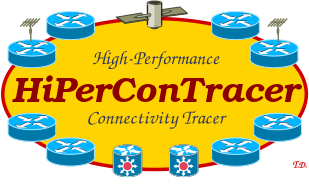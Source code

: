 <?xml version="1.0" encoding="UTF-8"?>
<dia:diagram xmlns:dia="http://www.lysator.liu.se/~alla/dia/">
  <dia:layer name="Rahmen" visible="false" connectable="false" active="true">
    <dia:object type="Standard - Box" version="0" id="O0">
      <dia:attribute name="obj_pos">
        <dia:point val="1.15,0.8"/>
      </dia:attribute>
      <dia:attribute name="obj_bb">
        <dia:rectangle val="1.15,0.8;5.7,3.4"/>
      </dia:attribute>
      <dia:attribute name="elem_corner">
        <dia:point val="1.15,0.8"/>
      </dia:attribute>
      <dia:attribute name="elem_width">
        <dia:real val="4.55"/>
      </dia:attribute>
      <dia:attribute name="elem_height">
        <dia:real val="2.6"/>
      </dia:attribute>
      <dia:attribute name="border_width">
        <dia:real val="1.175e-38"/>
      </dia:attribute>
      <dia:attribute name="border_color">
        <dia:color val="#eeeeeeff"/>
      </dia:attribute>
      <dia:attribute name="inner_color">
        <dia:color val="#eeeeeeff"/>
      </dia:attribute>
      <dia:attribute name="show_background">
        <dia:boolean val="true"/>
      </dia:attribute>
    </dia:object>
    <dia:group>
      <dia:attribute name="meta">
        <dia:composite type="dict"/>
      </dia:attribute>
      <dia:attribute name="matrix"/>
      <dia:object type="Standard - Line" version="0" id="O1">
        <dia:attribute name="obj_pos">
          <dia:point val="1.25,1.8"/>
        </dia:attribute>
        <dia:attribute name="obj_bb">
          <dia:rectangle val="1.245,1.795;5.63,1.805"/>
        </dia:attribute>
        <dia:attribute name="conn_endpoints">
          <dia:point val="1.25,1.8"/>
          <dia:point val="5.625,1.8"/>
        </dia:attribute>
        <dia:attribute name="numcp">
          <dia:int val="1"/>
        </dia:attribute>
        <dia:attribute name="line_color">
          <dia:color val="#eeeeeeff"/>
        </dia:attribute>
        <dia:attribute name="line_width">
          <dia:real val="0.01"/>
        </dia:attribute>
      </dia:object>
      <dia:object type="Standard - Line" version="0" id="O2">
        <dia:attribute name="obj_pos">
          <dia:point val="1.25,2.425"/>
        </dia:attribute>
        <dia:attribute name="obj_bb">
          <dia:rectangle val="1.245,2.42;5.63,2.43"/>
        </dia:attribute>
        <dia:attribute name="conn_endpoints">
          <dia:point val="1.25,2.425"/>
          <dia:point val="5.625,2.425"/>
        </dia:attribute>
        <dia:attribute name="numcp">
          <dia:int val="1"/>
        </dia:attribute>
        <dia:attribute name="line_color">
          <dia:color val="#eeeeeeff"/>
        </dia:attribute>
        <dia:attribute name="line_width">
          <dia:real val="0.01"/>
        </dia:attribute>
      </dia:object>
      <dia:object type="Standard - Line" version="0" id="O3">
        <dia:attribute name="obj_pos">
          <dia:point val="1.25,1.1"/>
        </dia:attribute>
        <dia:attribute name="obj_bb">
          <dia:rectangle val="1.245,1.095;1.255,3.255"/>
        </dia:attribute>
        <dia:attribute name="conn_endpoints">
          <dia:point val="1.25,1.1"/>
          <dia:point val="1.25,3.25"/>
        </dia:attribute>
        <dia:attribute name="numcp">
          <dia:int val="1"/>
        </dia:attribute>
        <dia:attribute name="line_color">
          <dia:color val="#eeeeeeff"/>
        </dia:attribute>
        <dia:attribute name="line_width">
          <dia:real val="0.01"/>
        </dia:attribute>
      </dia:object>
      <dia:object type="Standard - Line" version="0" id="O4">
        <dia:attribute name="obj_pos">
          <dia:point val="5.625,1.1"/>
        </dia:attribute>
        <dia:attribute name="obj_bb">
          <dia:rectangle val="5.62,1.095;5.63,3.255"/>
        </dia:attribute>
        <dia:attribute name="conn_endpoints">
          <dia:point val="5.625,1.1"/>
          <dia:point val="5.625,3.25"/>
        </dia:attribute>
        <dia:attribute name="numcp">
          <dia:int val="1"/>
        </dia:attribute>
        <dia:attribute name="line_color">
          <dia:color val="#eeeeeeff"/>
        </dia:attribute>
        <dia:attribute name="line_width">
          <dia:real val="0.01"/>
        </dia:attribute>
      </dia:object>
      <dia:object type="Standard - Line" version="0" id="O5">
        <dia:attribute name="obj_pos">
          <dia:point val="4.25,1.1"/>
        </dia:attribute>
        <dia:attribute name="obj_bb">
          <dia:rectangle val="4.245,1.095;4.255,3.255"/>
        </dia:attribute>
        <dia:attribute name="conn_endpoints">
          <dia:point val="4.25,1.1"/>
          <dia:point val="4.25,3.25"/>
        </dia:attribute>
        <dia:attribute name="numcp">
          <dia:int val="1"/>
        </dia:attribute>
        <dia:attribute name="line_color">
          <dia:color val="#eeeeeeff"/>
        </dia:attribute>
        <dia:attribute name="line_width">
          <dia:real val="0.01"/>
        </dia:attribute>
      </dia:object>
      <dia:object type="Standard - Line" version="0" id="O6">
        <dia:attribute name="obj_pos">
          <dia:point val="2.6,1.1"/>
        </dia:attribute>
        <dia:attribute name="obj_bb">
          <dia:rectangle val="2.595,1.095;2.605,3.255"/>
        </dia:attribute>
        <dia:attribute name="conn_endpoints">
          <dia:point val="2.6,1.1"/>
          <dia:point val="2.6,3.25"/>
        </dia:attribute>
        <dia:attribute name="numcp">
          <dia:int val="1"/>
        </dia:attribute>
        <dia:attribute name="line_color">
          <dia:color val="#eeeeeeff"/>
        </dia:attribute>
        <dia:attribute name="line_width">
          <dia:real val="0.01"/>
        </dia:attribute>
      </dia:object>
    </dia:group>
  </dia:layer>
  <dia:layer name="Hintergrund" visible="true" connectable="true">
    <dia:object type="Standard - Ellipse" version="0" id="O7">
      <dia:attribute name="obj_pos">
        <dia:point val="1.275,1.1"/>
      </dia:attribute>
      <dia:attribute name="obj_bb">
        <dia:rectangle val="1.25,1.075;5.625,3.275"/>
      </dia:attribute>
      <dia:attribute name="elem_corner">
        <dia:point val="1.275,1.1"/>
      </dia:attribute>
      <dia:attribute name="elem_width">
        <dia:real val="4.325"/>
      </dia:attribute>
      <dia:attribute name="elem_height">
        <dia:real val="2.15"/>
      </dia:attribute>
      <dia:attribute name="border_width">
        <dia:real val="0.05"/>
      </dia:attribute>
      <dia:attribute name="border_color">
        <dia:color val="#ce0000ff"/>
      </dia:attribute>
      <dia:attribute name="inner_color">
        <dia:color val="#ffd300ff"/>
      </dia:attribute>
    </dia:object>
    <dia:object type="Standard - Text" version="1" id="O8">
      <dia:attribute name="obj_pos">
        <dia:point val="3.45,2.175"/>
      </dia:attribute>
      <dia:attribute name="obj_bb">
        <dia:rectangle val="1.381,1.928;5.519,2.422"/>
      </dia:attribute>
      <dia:attribute name="text">
        <dia:composite type="text">
          <dia:attribute name="string">
            <dia:string>#HiPerConTracer#</dia:string>
          </dia:attribute>
          <dia:attribute name="font">
            <dia:font family="urw bookman l" style="88" name="Courier"/>
          </dia:attribute>
          <dia:attribute name="height">
            <dia:real val="0.617"/>
          </dia:attribute>
          <dia:attribute name="pos">
            <dia:point val="3.45,2.29"/>
          </dia:attribute>
          <dia:attribute name="color">
            <dia:color val="#8c0000ff"/>
          </dia:attribute>
          <dia:attribute name="alignment">
            <dia:enum val="1"/>
          </dia:attribute>
        </dia:composite>
      </dia:attribute>
      <dia:attribute name="valign">
        <dia:enum val="2"/>
      </dia:attribute>
    </dia:object>
    <dia:object type="Standard - Text" version="1" id="O9">
      <dia:attribute name="obj_pos">
        <dia:point val="4,2"/>
      </dia:attribute>
      <dia:attribute name="obj_bb">
        <dia:rectangle val="4,1.421;4,2.136"/>
      </dia:attribute>
      <dia:attribute name="text">
        <dia:composite type="text">
          <dia:attribute name="string">
            <dia:string>##</dia:string>
          </dia:attribute>
          <dia:attribute name="font">
            <dia:font family="sans" style="0" name="Helvetica"/>
          </dia:attribute>
          <dia:attribute name="height">
            <dia:real val="0.8"/>
          </dia:attribute>
          <dia:attribute name="pos">
            <dia:point val="4,2"/>
          </dia:attribute>
          <dia:attribute name="color">
            <dia:color val="#000000ff"/>
          </dia:attribute>
          <dia:attribute name="alignment">
            <dia:enum val="0"/>
          </dia:attribute>
        </dia:composite>
      </dia:attribute>
      <dia:attribute name="valign">
        <dia:enum val="3"/>
      </dia:attribute>
    </dia:object>
    <dia:object type="Standard - Text" version="1" id="O10">
      <dia:attribute name="obj_pos">
        <dia:point val="4.2,2"/>
      </dia:attribute>
      <dia:attribute name="obj_bb">
        <dia:rectangle val="4.2,1.421;4.2,2.136"/>
      </dia:attribute>
      <dia:attribute name="text">
        <dia:composite type="text">
          <dia:attribute name="string">
            <dia:string>##</dia:string>
          </dia:attribute>
          <dia:attribute name="font">
            <dia:font family="sans" style="0" name="Helvetica"/>
          </dia:attribute>
          <dia:attribute name="height">
            <dia:real val="0.8"/>
          </dia:attribute>
          <dia:attribute name="pos">
            <dia:point val="4.2,2"/>
          </dia:attribute>
          <dia:attribute name="color">
            <dia:color val="#000000ff"/>
          </dia:attribute>
          <dia:attribute name="alignment">
            <dia:enum val="0"/>
          </dia:attribute>
        </dia:composite>
      </dia:attribute>
      <dia:attribute name="valign">
        <dia:enum val="3"/>
      </dia:attribute>
    </dia:object>
    <dia:object type="Standard - Text" version="1" id="O11">
      <dia:attribute name="obj_pos">
        <dia:point val="3,2.2"/>
      </dia:attribute>
      <dia:attribute name="obj_bb">
        <dia:rectangle val="3,1.621;3,2.336"/>
      </dia:attribute>
      <dia:attribute name="text">
        <dia:composite type="text">
          <dia:attribute name="string">
            <dia:string>##</dia:string>
          </dia:attribute>
          <dia:attribute name="font">
            <dia:font family="sans" style="0" name="Helvetica"/>
          </dia:attribute>
          <dia:attribute name="height">
            <dia:real val="0.8"/>
          </dia:attribute>
          <dia:attribute name="pos">
            <dia:point val="3,2.2"/>
          </dia:attribute>
          <dia:attribute name="color">
            <dia:color val="#000000ff"/>
          </dia:attribute>
          <dia:attribute name="alignment">
            <dia:enum val="0"/>
          </dia:attribute>
        </dia:composite>
      </dia:attribute>
      <dia:attribute name="valign">
        <dia:enum val="3"/>
      </dia:attribute>
    </dia:object>
    <dia:object type="Standard - Text" version="1" id="O12">
      <dia:attribute name="obj_pos">
        <dia:point val="5.6,3.225"/>
      </dia:attribute>
      <dia:attribute name="obj_bb">
        <dia:rectangle val="5.394,3.139;5.6,3.266"/>
      </dia:attribute>
      <dia:attribute name="text">
        <dia:composite type="text">
          <dia:attribute name="string">
            <dia:string>#T.D.#</dia:string>
          </dia:attribute>
          <dia:attribute name="font">
            <dia:font family="URW Chancery L" style="88" name="Courier"/>
          </dia:attribute>
          <dia:attribute name="height">
            <dia:real val="0.159"/>
          </dia:attribute>
          <dia:attribute name="pos">
            <dia:point val="5.6,3.225"/>
          </dia:attribute>
          <dia:attribute name="color">
            <dia:color val="#ce0000ff"/>
          </dia:attribute>
          <dia:attribute name="alignment">
            <dia:enum val="2"/>
          </dia:attribute>
        </dia:composite>
      </dia:attribute>
      <dia:attribute name="valign">
        <dia:enum val="3"/>
      </dia:attribute>
    </dia:object>
    <dia:object type="Standard - Text" version="1" id="O13">
      <dia:attribute name="obj_pos">
        <dia:point val="3.95,2.25"/>
      </dia:attribute>
      <dia:attribute name="obj_bb">
        <dia:rectangle val="3.95,1.671;3.95,2.386"/>
      </dia:attribute>
      <dia:attribute name="text">
        <dia:composite type="text">
          <dia:attribute name="string">
            <dia:string>##</dia:string>
          </dia:attribute>
          <dia:attribute name="font">
            <dia:font family="sans" style="0" name="Helvetica"/>
          </dia:attribute>
          <dia:attribute name="height">
            <dia:real val="0.8"/>
          </dia:attribute>
          <dia:attribute name="pos">
            <dia:point val="3.95,2.25"/>
          </dia:attribute>
          <dia:attribute name="color">
            <dia:color val="#000000ff"/>
          </dia:attribute>
          <dia:attribute name="alignment">
            <dia:enum val="0"/>
          </dia:attribute>
        </dia:composite>
      </dia:attribute>
      <dia:attribute name="valign">
        <dia:enum val="3"/>
      </dia:attribute>
    </dia:object>
    <dia:object type="Cisco - Router" version="1" id="O14">
      <dia:attribute name="obj_pos">
        <dia:point val="1.9,2.8"/>
      </dia:attribute>
      <dia:attribute name="obj_bb">
        <dia:rectangle val="1.899,2.799;2.586,3.205"/>
      </dia:attribute>
      <dia:attribute name="meta">
        <dia:composite type="dict"/>
      </dia:attribute>
      <dia:attribute name="elem_corner">
        <dia:point val="1.9,2.8"/>
      </dia:attribute>
      <dia:attribute name="elem_width">
        <dia:real val="0.685"/>
      </dia:attribute>
      <dia:attribute name="elem_height">
        <dia:real val="0.404"/>
      </dia:attribute>
      <dia:attribute name="line_width">
        <dia:real val="0.1"/>
      </dia:attribute>
      <dia:attribute name="line_colour">
        <dia:color val="#000000ff"/>
      </dia:attribute>
      <dia:attribute name="fill_colour">
        <dia:color val="#ffffffff"/>
      </dia:attribute>
      <dia:attribute name="show_background">
        <dia:boolean val="true"/>
      </dia:attribute>
      <dia:attribute name="line_style">
        <dia:enum val="0"/>
        <dia:real val="1"/>
      </dia:attribute>
      <dia:attribute name="flip_horizontal">
        <dia:boolean val="false"/>
      </dia:attribute>
      <dia:attribute name="flip_vertical">
        <dia:boolean val="false"/>
      </dia:attribute>
      <dia:attribute name="subscale">
        <dia:real val="1.1"/>
      </dia:attribute>
    </dia:object>
    <dia:object type="Cisco - Router" version="1" id="O15">
      <dia:attribute name="obj_pos">
        <dia:point val="4.25,2.8"/>
      </dia:attribute>
      <dia:attribute name="obj_bb">
        <dia:rectangle val="4.249,2.799;4.94,3.208"/>
      </dia:attribute>
      <dia:attribute name="meta">
        <dia:composite type="dict"/>
      </dia:attribute>
      <dia:attribute name="elem_corner">
        <dia:point val="4.25,2.8"/>
      </dia:attribute>
      <dia:attribute name="elem_width">
        <dia:real val="0.689"/>
      </dia:attribute>
      <dia:attribute name="elem_height">
        <dia:real val="0.407"/>
      </dia:attribute>
      <dia:attribute name="line_width">
        <dia:real val="0.1"/>
      </dia:attribute>
      <dia:attribute name="line_colour">
        <dia:color val="#000000ff"/>
      </dia:attribute>
      <dia:attribute name="fill_colour">
        <dia:color val="#ffffffff"/>
      </dia:attribute>
      <dia:attribute name="show_background">
        <dia:boolean val="true"/>
      </dia:attribute>
      <dia:attribute name="line_style">
        <dia:enum val="0"/>
        <dia:real val="1"/>
      </dia:attribute>
      <dia:attribute name="flip_horizontal">
        <dia:boolean val="false"/>
      </dia:attribute>
      <dia:attribute name="flip_vertical">
        <dia:boolean val="false"/>
      </dia:attribute>
      <dia:attribute name="subscale">
        <dia:real val="1.1"/>
      </dia:attribute>
    </dia:object>
    <dia:object type="Cisco - Router" version="1" id="O16">
      <dia:attribute name="obj_pos">
        <dia:point val="1.9,1"/>
      </dia:attribute>
      <dia:attribute name="obj_bb">
        <dia:rectangle val="1.899,0.999;2.586,1.405"/>
      </dia:attribute>
      <dia:attribute name="meta">
        <dia:composite type="dict"/>
      </dia:attribute>
      <dia:attribute name="elem_corner">
        <dia:point val="1.9,1"/>
      </dia:attribute>
      <dia:attribute name="elem_width">
        <dia:real val="0.685"/>
      </dia:attribute>
      <dia:attribute name="elem_height">
        <dia:real val="0.404"/>
      </dia:attribute>
      <dia:attribute name="line_width">
        <dia:real val="0.1"/>
      </dia:attribute>
      <dia:attribute name="line_colour">
        <dia:color val="#000000ff"/>
      </dia:attribute>
      <dia:attribute name="fill_colour">
        <dia:color val="#ffffffff"/>
      </dia:attribute>
      <dia:attribute name="show_background">
        <dia:boolean val="true"/>
      </dia:attribute>
      <dia:attribute name="line_style">
        <dia:enum val="0"/>
        <dia:real val="1"/>
      </dia:attribute>
      <dia:attribute name="flip_horizontal">
        <dia:boolean val="false"/>
      </dia:attribute>
      <dia:attribute name="flip_vertical">
        <dia:boolean val="false"/>
      </dia:attribute>
      <dia:attribute name="subscale">
        <dia:real val="1.1"/>
      </dia:attribute>
    </dia:object>
    <dia:object type="Cisco - Router" version="1" id="O17">
      <dia:attribute name="obj_pos">
        <dia:point val="4.25,1"/>
      </dia:attribute>
      <dia:attribute name="obj_bb">
        <dia:rectangle val="4.249,0.999;4.936,1.405"/>
      </dia:attribute>
      <dia:attribute name="meta">
        <dia:composite type="dict"/>
      </dia:attribute>
      <dia:attribute name="elem_corner">
        <dia:point val="4.25,1"/>
      </dia:attribute>
      <dia:attribute name="elem_width">
        <dia:real val="0.685"/>
      </dia:attribute>
      <dia:attribute name="elem_height">
        <dia:real val="0.404"/>
      </dia:attribute>
      <dia:attribute name="line_width">
        <dia:real val="0.1"/>
      </dia:attribute>
      <dia:attribute name="line_colour">
        <dia:color val="#000000ff"/>
      </dia:attribute>
      <dia:attribute name="fill_colour">
        <dia:color val="#ffffffff"/>
      </dia:attribute>
      <dia:attribute name="show_background">
        <dia:boolean val="true"/>
      </dia:attribute>
      <dia:attribute name="line_style">
        <dia:enum val="0"/>
        <dia:real val="1"/>
      </dia:attribute>
      <dia:attribute name="flip_horizontal">
        <dia:boolean val="false"/>
      </dia:attribute>
      <dia:attribute name="flip_vertical">
        <dia:boolean val="false"/>
      </dia:attribute>
      <dia:attribute name="subscale">
        <dia:real val="1.1"/>
      </dia:attribute>
    </dia:object>
    <dia:object type="Cisco - Satellite" version="1" id="O18">
      <dia:attribute name="obj_pos">
        <dia:point val="2.9,0.85"/>
      </dia:attribute>
      <dia:attribute name="obj_bb">
        <dia:rectangle val="2.868,0.85;3.905,1.248"/>
      </dia:attribute>
      <dia:attribute name="meta">
        <dia:composite type="dict"/>
      </dia:attribute>
      <dia:attribute name="elem_corner">
        <dia:point val="2.9,0.85"/>
      </dia:attribute>
      <dia:attribute name="elem_width">
        <dia:real val="1.004"/>
      </dia:attribute>
      <dia:attribute name="elem_height">
        <dia:real val="0.398"/>
      </dia:attribute>
      <dia:attribute name="line_width">
        <dia:real val="0.02"/>
      </dia:attribute>
      <dia:attribute name="line_colour">
        <dia:color val="#000000ff"/>
      </dia:attribute>
      <dia:attribute name="fill_colour">
        <dia:color val="#ffffffff"/>
      </dia:attribute>
      <dia:attribute name="show_background">
        <dia:boolean val="true"/>
      </dia:attribute>
      <dia:attribute name="line_style">
        <dia:enum val="0"/>
        <dia:real val="1"/>
      </dia:attribute>
      <dia:attribute name="flip_horizontal">
        <dia:boolean val="false"/>
      </dia:attribute>
      <dia:attribute name="flip_vertical">
        <dia:boolean val="false"/>
      </dia:attribute>
      <dia:attribute name="subscale">
        <dia:real val="0.0"/>
      </dia:attribute>
    </dia:object>
    <dia:object type="Standard - Text" version="1" id="O19">
      <dia:attribute name="obj_pos">
        <dia:point val="4.1,2.9"/>
      </dia:attribute>
      <dia:attribute name="obj_bb">
        <dia:rectangle val="4.1,2.321;4.1,3.036"/>
      </dia:attribute>
      <dia:attribute name="text">
        <dia:composite type="text">
          <dia:attribute name="string">
            <dia:string>##</dia:string>
          </dia:attribute>
          <dia:attribute name="font">
            <dia:font family="sans" style="0" name="Helvetica"/>
          </dia:attribute>
          <dia:attribute name="height">
            <dia:real val="0.8"/>
          </dia:attribute>
          <dia:attribute name="pos">
            <dia:point val="4.1,2.9"/>
          </dia:attribute>
          <dia:attribute name="color">
            <dia:color val="#000000ff"/>
          </dia:attribute>
          <dia:attribute name="alignment">
            <dia:enum val="0"/>
          </dia:attribute>
        </dia:composite>
      </dia:attribute>
      <dia:attribute name="valign">
        <dia:enum val="3"/>
      </dia:attribute>
    </dia:object>
    <dia:object type="Standard - Text" version="1" id="O20">
      <dia:attribute name="obj_pos">
        <dia:point val="3.4,2.9"/>
      </dia:attribute>
      <dia:attribute name="obj_bb">
        <dia:rectangle val="3.4,2.321;3.4,3.036"/>
      </dia:attribute>
      <dia:attribute name="text">
        <dia:composite type="text">
          <dia:attribute name="string">
            <dia:string>##</dia:string>
          </dia:attribute>
          <dia:attribute name="font">
            <dia:font family="sans" style="0" name="Helvetica"/>
          </dia:attribute>
          <dia:attribute name="height">
            <dia:real val="0.8"/>
          </dia:attribute>
          <dia:attribute name="pos">
            <dia:point val="3.4,2.9"/>
          </dia:attribute>
          <dia:attribute name="color">
            <dia:color val="#000000ff"/>
          </dia:attribute>
          <dia:attribute name="alignment">
            <dia:enum val="0"/>
          </dia:attribute>
        </dia:composite>
      </dia:attribute>
      <dia:attribute name="valign">
        <dia:enum val="3"/>
      </dia:attribute>
    </dia:object>
    <dia:object type="Standard - Text" version="1" id="O21">
      <dia:attribute name="obj_pos">
        <dia:point val="3.4,2.55"/>
      </dia:attribute>
      <dia:attribute name="obj_bb">
        <dia:rectangle val="3.4,1.971;3.4,2.686"/>
      </dia:attribute>
      <dia:attribute name="text">
        <dia:composite type="text">
          <dia:attribute name="string">
            <dia:string>##</dia:string>
          </dia:attribute>
          <dia:attribute name="font">
            <dia:font family="sans" style="0" name="Helvetica"/>
          </dia:attribute>
          <dia:attribute name="height">
            <dia:real val="0.8"/>
          </dia:attribute>
          <dia:attribute name="pos">
            <dia:point val="3.4,2.55"/>
          </dia:attribute>
          <dia:attribute name="color">
            <dia:color val="#000000ff"/>
          </dia:attribute>
          <dia:attribute name="alignment">
            <dia:enum val="0"/>
          </dia:attribute>
        </dia:composite>
      </dia:attribute>
      <dia:attribute name="valign">
        <dia:enum val="3"/>
      </dia:attribute>
    </dia:object>
    <dia:object type="Cisco - Generic gateway" version="1" id="O22">
      <dia:attribute name="obj_pos">
        <dia:point val="2.85,2.9"/>
      </dia:attribute>
      <dia:attribute name="obj_bb">
        <dia:rectangle val="2.75,2.8;3.355,3.451"/>
      </dia:attribute>
      <dia:attribute name="meta">
        <dia:composite type="dict"/>
      </dia:attribute>
      <dia:attribute name="elem_corner">
        <dia:point val="2.85,2.9"/>
      </dia:attribute>
      <dia:attribute name="elem_width">
        <dia:real val="0.405"/>
      </dia:attribute>
      <dia:attribute name="elem_height">
        <dia:real val="0.451"/>
      </dia:attribute>
      <dia:attribute name="line_width">
        <dia:real val="0.1"/>
      </dia:attribute>
      <dia:attribute name="line_colour">
        <dia:color val="#000000ff"/>
      </dia:attribute>
      <dia:attribute name="fill_colour">
        <dia:color val="#ffffffff"/>
      </dia:attribute>
      <dia:attribute name="show_background">
        <dia:boolean val="true"/>
      </dia:attribute>
      <dia:attribute name="line_style">
        <dia:enum val="0"/>
        <dia:real val="1"/>
      </dia:attribute>
      <dia:attribute name="flip_horizontal">
        <dia:boolean val="false"/>
      </dia:attribute>
      <dia:attribute name="flip_vertical">
        <dia:boolean val="false"/>
      </dia:attribute>
      <dia:attribute name="subscale">
        <dia:real val="1"/>
      </dia:attribute>
    </dia:object>
    <dia:object type="Standard - Text" version="1" id="O23">
      <dia:attribute name="obj_pos">
        <dia:point val="3.45,2.05"/>
      </dia:attribute>
      <dia:attribute name="obj_bb">
        <dia:rectangle val="3.45,1.471;3.45,2.186"/>
      </dia:attribute>
      <dia:attribute name="text">
        <dia:composite type="text">
          <dia:attribute name="string">
            <dia:string>##</dia:string>
          </dia:attribute>
          <dia:attribute name="font">
            <dia:font family="sans" style="0" name="Helvetica"/>
          </dia:attribute>
          <dia:attribute name="height">
            <dia:real val="0.8"/>
          </dia:attribute>
          <dia:attribute name="pos">
            <dia:point val="3.45,2.05"/>
          </dia:attribute>
          <dia:attribute name="color">
            <dia:color val="#000000ff"/>
          </dia:attribute>
          <dia:attribute name="alignment">
            <dia:enum val="0"/>
          </dia:attribute>
        </dia:composite>
      </dia:attribute>
      <dia:attribute name="valign">
        <dia:enum val="3"/>
      </dia:attribute>
    </dia:object>
    <dia:object type="Standard - Text" version="1" id="O24">
      <dia:attribute name="obj_pos">
        <dia:point val="2.85,0.9"/>
      </dia:attribute>
      <dia:attribute name="obj_bb">
        <dia:rectangle val="2.85,0.321;2.85,1.036"/>
      </dia:attribute>
      <dia:attribute name="text">
        <dia:composite type="text">
          <dia:attribute name="string">
            <dia:string>##</dia:string>
          </dia:attribute>
          <dia:attribute name="font">
            <dia:font family="sans" style="0" name="Helvetica"/>
          </dia:attribute>
          <dia:attribute name="height">
            <dia:real val="0.8"/>
          </dia:attribute>
          <dia:attribute name="pos">
            <dia:point val="2.85,0.9"/>
          </dia:attribute>
          <dia:attribute name="color">
            <dia:color val="#000000ff"/>
          </dia:attribute>
          <dia:attribute name="alignment">
            <dia:enum val="0"/>
          </dia:attribute>
        </dia:composite>
      </dia:attribute>
      <dia:attribute name="valign">
        <dia:enum val="3"/>
      </dia:attribute>
    </dia:object>
    <dia:object type="Standard - Text" version="1" id="O25">
      <dia:attribute name="obj_pos">
        <dia:point val="3.95,2.075"/>
      </dia:attribute>
      <dia:attribute name="obj_bb">
        <dia:rectangle val="3.95,1.496;3.95,2.211"/>
      </dia:attribute>
      <dia:attribute name="text">
        <dia:composite type="text">
          <dia:attribute name="string">
            <dia:string>##</dia:string>
          </dia:attribute>
          <dia:attribute name="font">
            <dia:font family="sans" style="0" name="Helvetica"/>
          </dia:attribute>
          <dia:attribute name="height">
            <dia:real val="0.8"/>
          </dia:attribute>
          <dia:attribute name="pos">
            <dia:point val="3.95,2.075"/>
          </dia:attribute>
          <dia:attribute name="color">
            <dia:color val="#000000ff"/>
          </dia:attribute>
          <dia:attribute name="alignment">
            <dia:enum val="0"/>
          </dia:attribute>
        </dia:composite>
      </dia:attribute>
      <dia:attribute name="valign">
        <dia:enum val="3"/>
      </dia:attribute>
    </dia:object>
    <dia:object type="Cisco - Router" version="1" id="O26">
      <dia:attribute name="obj_pos">
        <dia:point val="1.35,1.4"/>
      </dia:attribute>
      <dia:attribute name="obj_bb">
        <dia:rectangle val="1.349,1.399;2.036,1.805"/>
      </dia:attribute>
      <dia:attribute name="meta">
        <dia:composite type="dict"/>
      </dia:attribute>
      <dia:attribute name="elem_corner">
        <dia:point val="1.35,1.4"/>
      </dia:attribute>
      <dia:attribute name="elem_width">
        <dia:real val="0.685"/>
      </dia:attribute>
      <dia:attribute name="elem_height">
        <dia:real val="0.404"/>
      </dia:attribute>
      <dia:attribute name="line_width">
        <dia:real val="0.1"/>
      </dia:attribute>
      <dia:attribute name="line_colour">
        <dia:color val="#000000ff"/>
      </dia:attribute>
      <dia:attribute name="fill_colour">
        <dia:color val="#ffffffff"/>
      </dia:attribute>
      <dia:attribute name="show_background">
        <dia:boolean val="true"/>
      </dia:attribute>
      <dia:attribute name="line_style">
        <dia:enum val="0"/>
        <dia:real val="1"/>
      </dia:attribute>
      <dia:attribute name="flip_horizontal">
        <dia:boolean val="false"/>
      </dia:attribute>
      <dia:attribute name="flip_vertical">
        <dia:boolean val="false"/>
      </dia:attribute>
      <dia:attribute name="subscale">
        <dia:real val="1.1"/>
      </dia:attribute>
    </dia:object>
    <dia:object type="Cisco - Router" version="1" id="O27">
      <dia:attribute name="obj_pos">
        <dia:point val="1.35,2.45"/>
      </dia:attribute>
      <dia:attribute name="obj_bb">
        <dia:rectangle val="1.349,2.449;2.036,2.855"/>
      </dia:attribute>
      <dia:attribute name="meta">
        <dia:composite type="dict"/>
      </dia:attribute>
      <dia:attribute name="elem_corner">
        <dia:point val="1.35,2.45"/>
      </dia:attribute>
      <dia:attribute name="elem_width">
        <dia:real val="0.685"/>
      </dia:attribute>
      <dia:attribute name="elem_height">
        <dia:real val="0.404"/>
      </dia:attribute>
      <dia:attribute name="line_width">
        <dia:real val="0.1"/>
      </dia:attribute>
      <dia:attribute name="line_colour">
        <dia:color val="#000000ff"/>
      </dia:attribute>
      <dia:attribute name="fill_colour">
        <dia:color val="#ffffffff"/>
      </dia:attribute>
      <dia:attribute name="show_background">
        <dia:boolean val="true"/>
      </dia:attribute>
      <dia:attribute name="line_style">
        <dia:enum val="0"/>
        <dia:real val="1"/>
      </dia:attribute>
      <dia:attribute name="flip_horizontal">
        <dia:boolean val="false"/>
      </dia:attribute>
      <dia:attribute name="flip_vertical">
        <dia:boolean val="false"/>
      </dia:attribute>
      <dia:attribute name="subscale">
        <dia:real val="1.1"/>
      </dia:attribute>
    </dia:object>
    <dia:object type="Cisco - Router" version="1" id="O28">
      <dia:attribute name="obj_pos">
        <dia:point val="4.8,1.4"/>
      </dia:attribute>
      <dia:attribute name="obj_bb">
        <dia:rectangle val="4.799,1.399;5.486,1.805"/>
      </dia:attribute>
      <dia:attribute name="meta">
        <dia:composite type="dict"/>
      </dia:attribute>
      <dia:attribute name="elem_corner">
        <dia:point val="4.8,1.4"/>
      </dia:attribute>
      <dia:attribute name="elem_width">
        <dia:real val="0.685"/>
      </dia:attribute>
      <dia:attribute name="elem_height">
        <dia:real val="0.404"/>
      </dia:attribute>
      <dia:attribute name="line_width">
        <dia:real val="0.1"/>
      </dia:attribute>
      <dia:attribute name="line_colour">
        <dia:color val="#000000ff"/>
      </dia:attribute>
      <dia:attribute name="fill_colour">
        <dia:color val="#ffffffff"/>
      </dia:attribute>
      <dia:attribute name="show_background">
        <dia:boolean val="true"/>
      </dia:attribute>
      <dia:attribute name="line_style">
        <dia:enum val="0"/>
        <dia:real val="1"/>
      </dia:attribute>
      <dia:attribute name="flip_horizontal">
        <dia:boolean val="false"/>
      </dia:attribute>
      <dia:attribute name="flip_vertical">
        <dia:boolean val="false"/>
      </dia:attribute>
      <dia:attribute name="subscale">
        <dia:real val="1.1"/>
      </dia:attribute>
    </dia:object>
    <dia:object type="Cisco - Router" version="1" id="O29">
      <dia:attribute name="obj_pos">
        <dia:point val="4.85,2.45"/>
      </dia:attribute>
      <dia:attribute name="obj_bb">
        <dia:rectangle val="4.849,2.449;5.536,2.855"/>
      </dia:attribute>
      <dia:attribute name="meta">
        <dia:composite type="dict"/>
      </dia:attribute>
      <dia:attribute name="elem_corner">
        <dia:point val="4.85,2.45"/>
      </dia:attribute>
      <dia:attribute name="elem_width">
        <dia:real val="0.685"/>
      </dia:attribute>
      <dia:attribute name="elem_height">
        <dia:real val="0.404"/>
      </dia:attribute>
      <dia:attribute name="line_width">
        <dia:real val="0.1"/>
      </dia:attribute>
      <dia:attribute name="line_colour">
        <dia:color val="#000000ff"/>
      </dia:attribute>
      <dia:attribute name="fill_colour">
        <dia:color val="#ffffffff"/>
      </dia:attribute>
      <dia:attribute name="show_background">
        <dia:boolean val="true"/>
      </dia:attribute>
      <dia:attribute name="line_style">
        <dia:enum val="0"/>
        <dia:real val="1"/>
      </dia:attribute>
      <dia:attribute name="flip_horizontal">
        <dia:boolean val="false"/>
      </dia:attribute>
      <dia:attribute name="flip_vertical">
        <dia:boolean val="false"/>
      </dia:attribute>
      <dia:attribute name="subscale">
        <dia:real val="1.1"/>
      </dia:attribute>
    </dia:object>
    <dia:object type="Cisco - Generic gateway" version="1" id="O30">
      <dia:attribute name="obj_pos">
        <dia:point val="3.65,2.9"/>
      </dia:attribute>
      <dia:attribute name="obj_bb">
        <dia:rectangle val="3.55,2.8;4.155,3.451"/>
      </dia:attribute>
      <dia:attribute name="meta">
        <dia:composite type="dict"/>
      </dia:attribute>
      <dia:attribute name="elem_corner">
        <dia:point val="3.65,2.9"/>
      </dia:attribute>
      <dia:attribute name="elem_width">
        <dia:real val="0.405"/>
      </dia:attribute>
      <dia:attribute name="elem_height">
        <dia:real val="0.451"/>
      </dia:attribute>
      <dia:attribute name="line_width">
        <dia:real val="0.1"/>
      </dia:attribute>
      <dia:attribute name="line_colour">
        <dia:color val="#000000ff"/>
      </dia:attribute>
      <dia:attribute name="fill_colour">
        <dia:color val="#ffffffff"/>
      </dia:attribute>
      <dia:attribute name="show_background">
        <dia:boolean val="true"/>
      </dia:attribute>
      <dia:attribute name="line_style">
        <dia:enum val="0"/>
        <dia:real val="1"/>
      </dia:attribute>
      <dia:attribute name="flip_horizontal">
        <dia:boolean val="false"/>
      </dia:attribute>
      <dia:attribute name="flip_vertical">
        <dia:boolean val="false"/>
      </dia:attribute>
      <dia:attribute name="subscale">
        <dia:real val="1"/>
      </dia:attribute>
    </dia:object>
    <dia:object type="Cisco - Antenna" version="1" id="O31">
      <dia:attribute name="obj_pos">
        <dia:point val="5.05,1.1"/>
      </dia:attribute>
      <dia:attribute name="obj_bb">
        <dia:rectangle val="5.036,1.086;5.342,1.426"/>
      </dia:attribute>
      <dia:attribute name="meta">
        <dia:composite type="dict"/>
      </dia:attribute>
      <dia:attribute name="elem_corner">
        <dia:point val="5.05,1.1"/>
      </dia:attribute>
      <dia:attribute name="elem_width">
        <dia:real val="0.278"/>
      </dia:attribute>
      <dia:attribute name="elem_height">
        <dia:real val="0.326"/>
      </dia:attribute>
      <dia:attribute name="line_width">
        <dia:real val="0.01"/>
      </dia:attribute>
      <dia:attribute name="line_colour">
        <dia:color val="#000000ff"/>
      </dia:attribute>
      <dia:attribute name="fill_colour">
        <dia:color val="#ffffffff"/>
      </dia:attribute>
      <dia:attribute name="show_background">
        <dia:boolean val="true"/>
      </dia:attribute>
      <dia:attribute name="line_style">
        <dia:enum val="0"/>
        <dia:real val="1"/>
      </dia:attribute>
      <dia:attribute name="flip_horizontal">
        <dia:boolean val="false"/>
      </dia:attribute>
      <dia:attribute name="flip_vertical">
        <dia:boolean val="false"/>
      </dia:attribute>
      <dia:attribute name="subscale">
        <dia:real val="0.1"/>
      </dia:attribute>
    </dia:object>
    <dia:object type="Cisco - Antenna" version="1" id="O32">
      <dia:attribute name="obj_pos">
        <dia:point val="1.525,1.1"/>
      </dia:attribute>
      <dia:attribute name="obj_bb">
        <dia:rectangle val="1.511,1.086;1.817,1.426"/>
      </dia:attribute>
      <dia:attribute name="meta">
        <dia:composite type="dict"/>
      </dia:attribute>
      <dia:attribute name="elem_corner">
        <dia:point val="1.525,1.1"/>
      </dia:attribute>
      <dia:attribute name="elem_width">
        <dia:real val="0.278"/>
      </dia:attribute>
      <dia:attribute name="elem_height">
        <dia:real val="0.326"/>
      </dia:attribute>
      <dia:attribute name="line_width">
        <dia:real val="0.01"/>
      </dia:attribute>
      <dia:attribute name="line_colour">
        <dia:color val="#000000ff"/>
      </dia:attribute>
      <dia:attribute name="fill_colour">
        <dia:color val="#ffffffff"/>
      </dia:attribute>
      <dia:attribute name="show_background">
        <dia:boolean val="true"/>
      </dia:attribute>
      <dia:attribute name="line_style">
        <dia:enum val="0"/>
        <dia:real val="1"/>
      </dia:attribute>
      <dia:attribute name="flip_horizontal">
        <dia:boolean val="false"/>
      </dia:attribute>
      <dia:attribute name="flip_vertical">
        <dia:boolean val="false"/>
      </dia:attribute>
      <dia:attribute name="subscale">
        <dia:real val="0.1"/>
      </dia:attribute>
    </dia:object>
    <dia:object type="Standard - Text" version="1" id="O33">
      <dia:attribute name="obj_pos">
        <dia:point val="3.575,1.625"/>
      </dia:attribute>
      <dia:attribute name="obj_bb">
        <dia:rectangle val="3.575,1.046;3.575,1.761"/>
      </dia:attribute>
      <dia:attribute name="text">
        <dia:composite type="text">
          <dia:attribute name="string">
            <dia:string>##</dia:string>
          </dia:attribute>
          <dia:attribute name="font">
            <dia:font family="sans" style="0" name="Helvetica"/>
          </dia:attribute>
          <dia:attribute name="height">
            <dia:real val="0.8"/>
          </dia:attribute>
          <dia:attribute name="pos">
            <dia:point val="3.575,1.625"/>
          </dia:attribute>
          <dia:attribute name="color">
            <dia:color val="#000000ff"/>
          </dia:attribute>
          <dia:attribute name="alignment">
            <dia:enum val="0"/>
          </dia:attribute>
        </dia:composite>
      </dia:attribute>
      <dia:attribute name="valign">
        <dia:enum val="3"/>
      </dia:attribute>
    </dia:object>
    <dia:object type="Standard - Text" version="1" id="O34">
      <dia:attribute name="obj_pos">
        <dia:point val="3.45,1.7"/>
      </dia:attribute>
      <dia:attribute name="obj_bb">
        <dia:rectangle val="2.538,1.559;4.362,1.841"/>
      </dia:attribute>
      <dia:attribute name="text">
        <dia:composite type="text">
          <dia:attribute name="string">
            <dia:string>#High-Performance#</dia:string>
          </dia:attribute>
          <dia:attribute name="font">
            <dia:font family="URW Chancery L" style="56" name="Courier"/>
          </dia:attribute>
          <dia:attribute name="height">
            <dia:real val="0.353"/>
          </dia:attribute>
          <dia:attribute name="pos">
            <dia:point val="3.45,1.75"/>
          </dia:attribute>
          <dia:attribute name="color">
            <dia:color val="#343858ff"/>
          </dia:attribute>
          <dia:attribute name="alignment">
            <dia:enum val="1"/>
          </dia:attribute>
        </dia:composite>
      </dia:attribute>
      <dia:attribute name="valign">
        <dia:enum val="2"/>
      </dia:attribute>
    </dia:object>
    <dia:object type="Standard - Text" version="1" id="O35">
      <dia:attribute name="obj_pos">
        <dia:point val="3.45,2.55"/>
      </dia:attribute>
      <dia:attribute name="obj_bb">
        <dia:rectangle val="2.467,2.409;4.433,2.691"/>
      </dia:attribute>
      <dia:attribute name="text">
        <dia:composite type="text">
          <dia:attribute name="string">
            <dia:string>#Connectivity Tracer#</dia:string>
          </dia:attribute>
          <dia:attribute name="font">
            <dia:font family="URW Chancery L" style="56" name="Courier"/>
          </dia:attribute>
          <dia:attribute name="height">
            <dia:real val="0.353"/>
          </dia:attribute>
          <dia:attribute name="pos">
            <dia:point val="3.45,2.6"/>
          </dia:attribute>
          <dia:attribute name="color">
            <dia:color val="#343858ff"/>
          </dia:attribute>
          <dia:attribute name="alignment">
            <dia:enum val="1"/>
          </dia:attribute>
        </dia:composite>
      </dia:attribute>
      <dia:attribute name="valign">
        <dia:enum val="2"/>
      </dia:attribute>
    </dia:object>
    <dia:object type="Standard - Text" version="1" id="O36">
      <dia:attribute name="obj_pos">
        <dia:point val="2.325,2.05"/>
      </dia:attribute>
      <dia:attribute name="obj_bb">
        <dia:rectangle val="2.325,1.471;2.325,2.186"/>
      </dia:attribute>
      <dia:attribute name="text">
        <dia:composite type="text">
          <dia:attribute name="string">
            <dia:string>##</dia:string>
          </dia:attribute>
          <dia:attribute name="font">
            <dia:font family="sans" style="0" name="Helvetica"/>
          </dia:attribute>
          <dia:attribute name="height">
            <dia:real val="0.8"/>
          </dia:attribute>
          <dia:attribute name="pos">
            <dia:point val="2.325,2.05"/>
          </dia:attribute>
          <dia:attribute name="color">
            <dia:color val="#000000ff"/>
          </dia:attribute>
          <dia:attribute name="alignment">
            <dia:enum val="0"/>
          </dia:attribute>
        </dia:composite>
      </dia:attribute>
      <dia:attribute name="valign">
        <dia:enum val="3"/>
      </dia:attribute>
    </dia:object>
  </dia:layer>
</dia:diagram>
